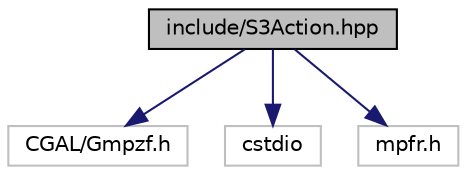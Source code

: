 digraph "include/S3Action.hpp"
{
 // LATEX_PDF_SIZE
  edge [fontname="Helvetica",fontsize="10",labelfontname="Helvetica",labelfontsize="10"];
  node [fontname="Helvetica",fontsize="10",shape=record];
  Node0 [label="include/S3Action.hpp",height=0.2,width=0.4,color="black", fillcolor="grey75", style="filled", fontcolor="black",tooltip="Calculate S3 bulk actions on 3D Delaunay Triangulations."];
  Node0 -> Node1 [color="midnightblue",fontsize="10",style="solid",fontname="Helvetica"];
  Node1 [label="CGAL/Gmpzf.h",height=0.2,width=0.4,color="grey75", fillcolor="white", style="filled",tooltip=" "];
  Node0 -> Node2 [color="midnightblue",fontsize="10",style="solid",fontname="Helvetica"];
  Node2 [label="cstdio",height=0.2,width=0.4,color="grey75", fillcolor="white", style="filled",tooltip=" "];
  Node0 -> Node3 [color="midnightblue",fontsize="10",style="solid",fontname="Helvetica"];
  Node3 [label="mpfr.h",height=0.2,width=0.4,color="grey75", fillcolor="white", style="filled",tooltip=" "];
}
